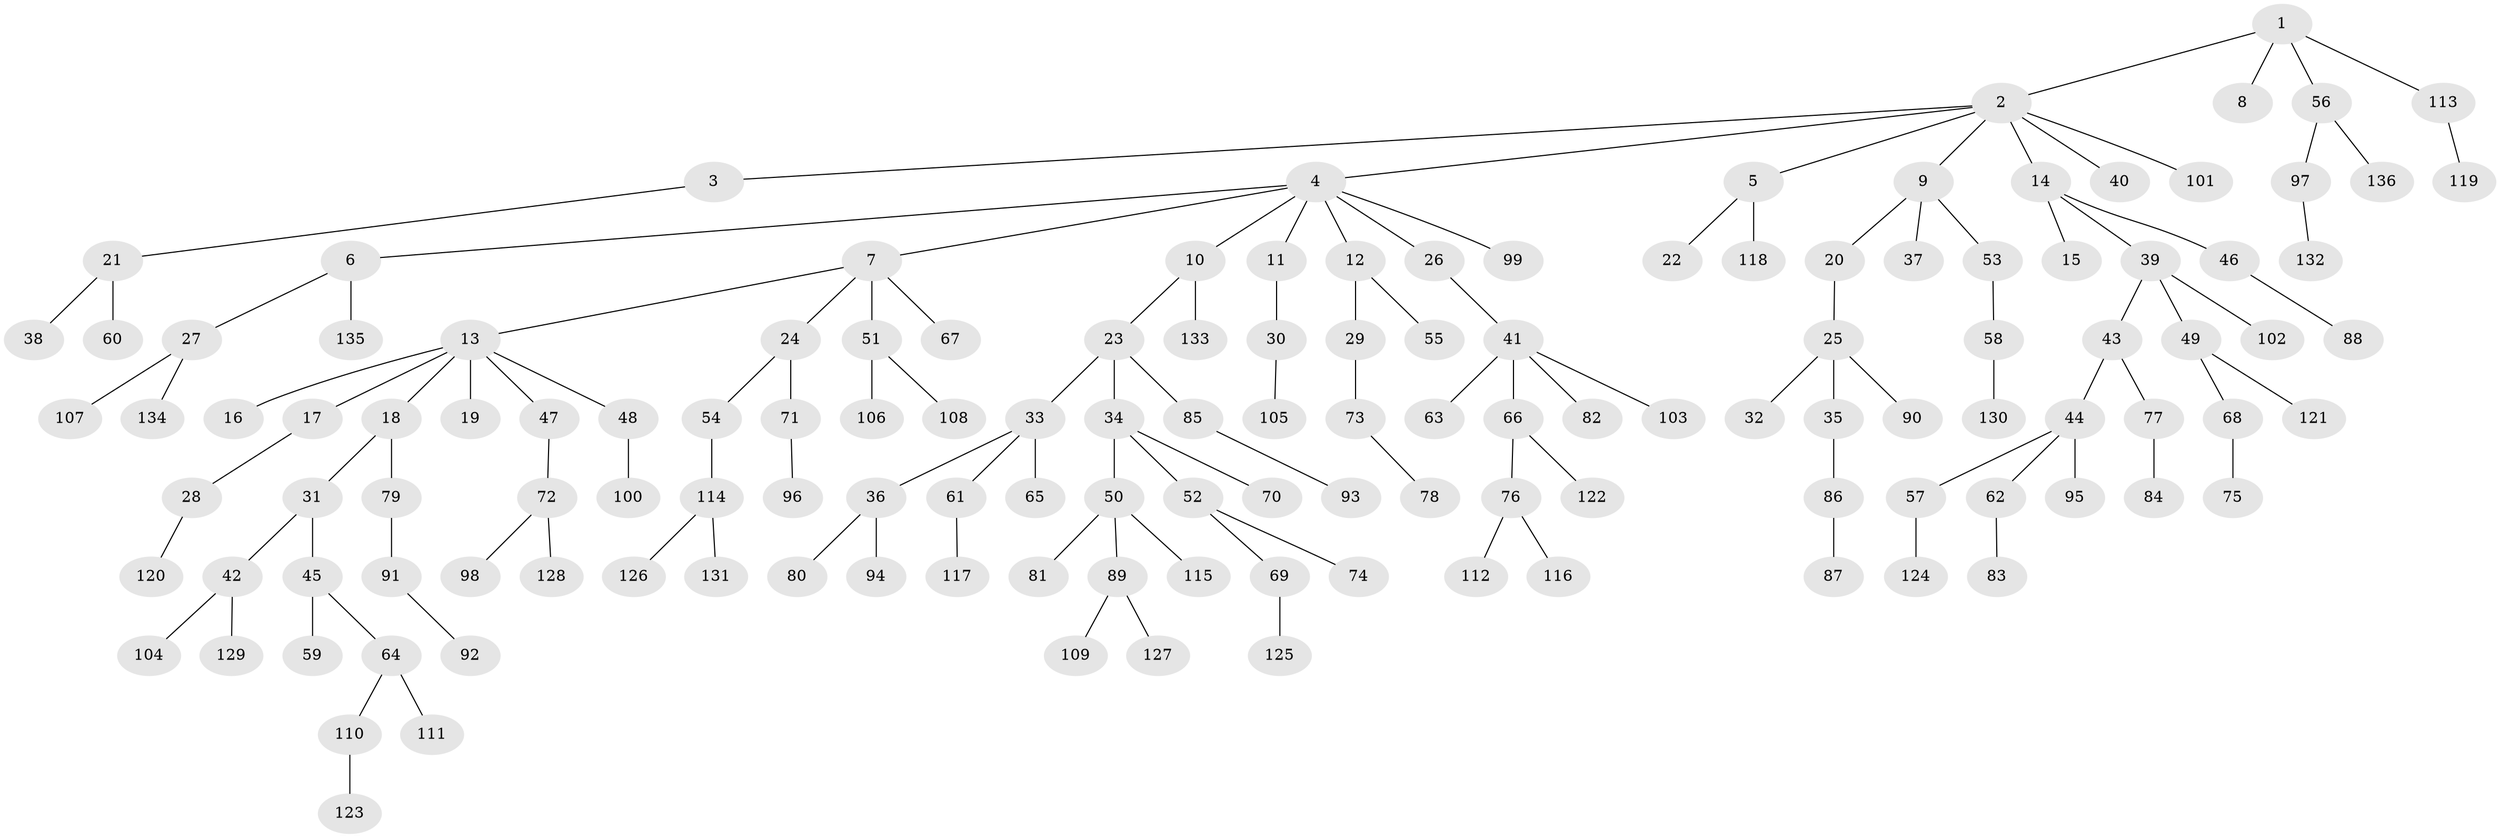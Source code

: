 // coarse degree distribution, {6: 0.012195121951219513, 2: 0.34146341463414637, 1: 0.4268292682926829, 3: 0.15853658536585366, 4: 0.036585365853658534, 7: 0.024390243902439025}
// Generated by graph-tools (version 1.1) at 2025/37/03/04/25 23:37:19]
// undirected, 136 vertices, 135 edges
graph export_dot {
  node [color=gray90,style=filled];
  1;
  2;
  3;
  4;
  5;
  6;
  7;
  8;
  9;
  10;
  11;
  12;
  13;
  14;
  15;
  16;
  17;
  18;
  19;
  20;
  21;
  22;
  23;
  24;
  25;
  26;
  27;
  28;
  29;
  30;
  31;
  32;
  33;
  34;
  35;
  36;
  37;
  38;
  39;
  40;
  41;
  42;
  43;
  44;
  45;
  46;
  47;
  48;
  49;
  50;
  51;
  52;
  53;
  54;
  55;
  56;
  57;
  58;
  59;
  60;
  61;
  62;
  63;
  64;
  65;
  66;
  67;
  68;
  69;
  70;
  71;
  72;
  73;
  74;
  75;
  76;
  77;
  78;
  79;
  80;
  81;
  82;
  83;
  84;
  85;
  86;
  87;
  88;
  89;
  90;
  91;
  92;
  93;
  94;
  95;
  96;
  97;
  98;
  99;
  100;
  101;
  102;
  103;
  104;
  105;
  106;
  107;
  108;
  109;
  110;
  111;
  112;
  113;
  114;
  115;
  116;
  117;
  118;
  119;
  120;
  121;
  122;
  123;
  124;
  125;
  126;
  127;
  128;
  129;
  130;
  131;
  132;
  133;
  134;
  135;
  136;
  1 -- 2;
  1 -- 8;
  1 -- 56;
  1 -- 113;
  2 -- 3;
  2 -- 4;
  2 -- 5;
  2 -- 9;
  2 -- 14;
  2 -- 40;
  2 -- 101;
  3 -- 21;
  4 -- 6;
  4 -- 7;
  4 -- 10;
  4 -- 11;
  4 -- 12;
  4 -- 26;
  4 -- 99;
  5 -- 22;
  5 -- 118;
  6 -- 27;
  6 -- 135;
  7 -- 13;
  7 -- 24;
  7 -- 51;
  7 -- 67;
  9 -- 20;
  9 -- 37;
  9 -- 53;
  10 -- 23;
  10 -- 133;
  11 -- 30;
  12 -- 29;
  12 -- 55;
  13 -- 16;
  13 -- 17;
  13 -- 18;
  13 -- 19;
  13 -- 47;
  13 -- 48;
  14 -- 15;
  14 -- 39;
  14 -- 46;
  17 -- 28;
  18 -- 31;
  18 -- 79;
  20 -- 25;
  21 -- 38;
  21 -- 60;
  23 -- 33;
  23 -- 34;
  23 -- 85;
  24 -- 54;
  24 -- 71;
  25 -- 32;
  25 -- 35;
  25 -- 90;
  26 -- 41;
  27 -- 107;
  27 -- 134;
  28 -- 120;
  29 -- 73;
  30 -- 105;
  31 -- 42;
  31 -- 45;
  33 -- 36;
  33 -- 61;
  33 -- 65;
  34 -- 50;
  34 -- 52;
  34 -- 70;
  35 -- 86;
  36 -- 80;
  36 -- 94;
  39 -- 43;
  39 -- 49;
  39 -- 102;
  41 -- 63;
  41 -- 66;
  41 -- 82;
  41 -- 103;
  42 -- 104;
  42 -- 129;
  43 -- 44;
  43 -- 77;
  44 -- 57;
  44 -- 62;
  44 -- 95;
  45 -- 59;
  45 -- 64;
  46 -- 88;
  47 -- 72;
  48 -- 100;
  49 -- 68;
  49 -- 121;
  50 -- 81;
  50 -- 89;
  50 -- 115;
  51 -- 106;
  51 -- 108;
  52 -- 69;
  52 -- 74;
  53 -- 58;
  54 -- 114;
  56 -- 97;
  56 -- 136;
  57 -- 124;
  58 -- 130;
  61 -- 117;
  62 -- 83;
  64 -- 110;
  64 -- 111;
  66 -- 76;
  66 -- 122;
  68 -- 75;
  69 -- 125;
  71 -- 96;
  72 -- 98;
  72 -- 128;
  73 -- 78;
  76 -- 112;
  76 -- 116;
  77 -- 84;
  79 -- 91;
  85 -- 93;
  86 -- 87;
  89 -- 109;
  89 -- 127;
  91 -- 92;
  97 -- 132;
  110 -- 123;
  113 -- 119;
  114 -- 126;
  114 -- 131;
}
